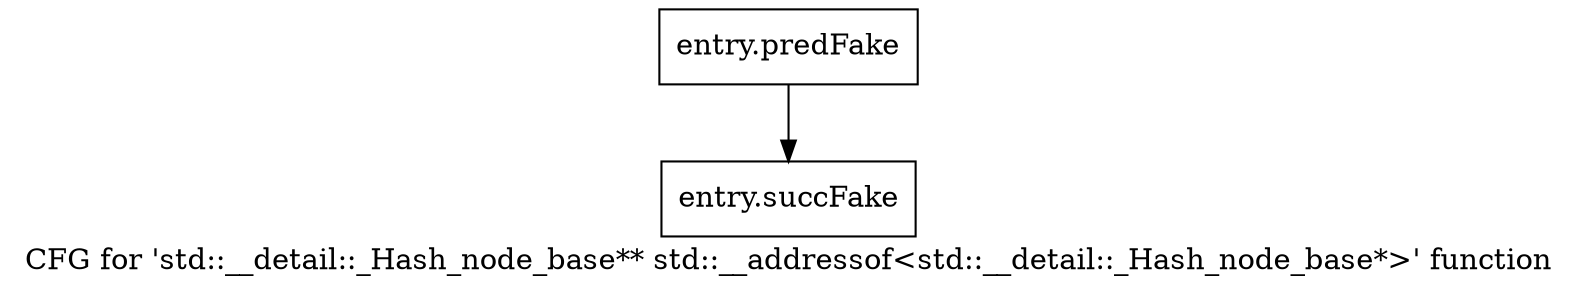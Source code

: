digraph "CFG for 'std::__detail::_Hash_node_base** std::__addressof\<std::__detail::_Hash_node_base*\>' function" {
	label="CFG for 'std::__detail::_Hash_node_base** std::__addressof\<std::__detail::_Hash_node_base*\>' function";

	Node0x5660660 [shape=record,filename="",linenumber="",label="{entry.predFake}"];
	Node0x5660660 -> Node0x58bb5e0[ callList="" memoryops="" filename="/tools/Xilinx/Vitis_HLS/2023.1/tps/lnx64/gcc-8.3.0/lib/gcc/x86_64-pc-linux-gnu/8.3.0/../../../../include/c++/8.3.0/bits/move.h" execusionnum="1"];
	Node0x58bb5e0 [shape=record,filename="/tools/Xilinx/Vitis_HLS/2023.1/tps/lnx64/gcc-8.3.0/lib/gcc/x86_64-pc-linux-gnu/8.3.0/../../../../include/c++/8.3.0/bits/move.h",linenumber="48",label="{entry.succFake}"];
}
